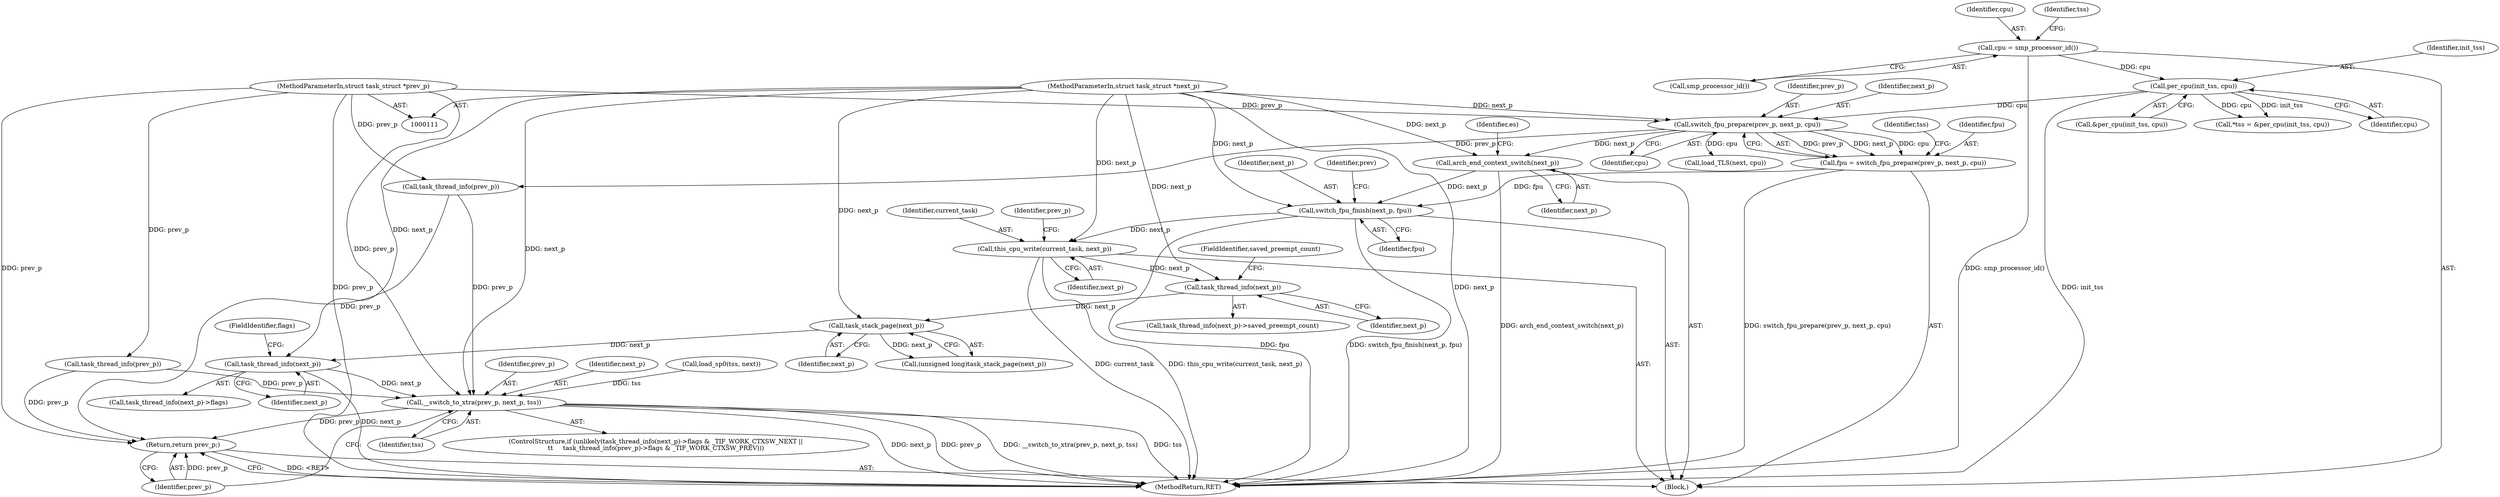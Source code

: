 digraph "0_linux_f647d7c155f069c1a068030255c300663516420e@API" {
"1000321" [label="(Call,task_thread_info(next_p))"];
"1000311" [label="(Call,task_stack_page(next_p))"];
"1000303" [label="(Call,task_thread_info(next_p))"];
"1000290" [label="(Call,this_cpu_write(current_task, next_p))"];
"1000276" [label="(Call,switch_fpu_finish(next_p, fpu))"];
"1000161" [label="(Call,arch_end_context_switch(next_p))"];
"1000145" [label="(Call,switch_fpu_prepare(prev_p, next_p, cpu))"];
"1000112" [label="(MethodParameterIn,struct task_struct *prev_p)"];
"1000113" [label="(MethodParameterIn,struct task_struct *next_p)"];
"1000137" [label="(Call,per_cpu(init_tss, cpu))"];
"1000130" [label="(Call,cpu = smp_processor_id())"];
"1000143" [label="(Call,fpu = switch_fpu_prepare(prev_p, next_p, cpu))"];
"1000331" [label="(Call,__switch_to_xtra(prev_p, next_p, tss))"];
"1000335" [label="(Return,return prev_p;)"];
"1000303" [label="(Call,task_thread_info(next_p))"];
"1000302" [label="(Call,task_thread_info(next_p)->saved_preempt_count)"];
"1000320" [label="(Call,task_thread_info(next_p)->flags)"];
"1000112" [label="(MethodParameterIn,struct task_struct *prev_p)"];
"1000161" [label="(Call,arch_end_context_switch(next_p))"];
"1000277" [label="(Identifier,next_p)"];
"1000143" [label="(Call,fpu = switch_fpu_prepare(prev_p, next_p, cpu))"];
"1000304" [label="(Identifier,next_p)"];
"1000305" [label="(FieldIdentifier,saved_preempt_count)"];
"1000131" [label="(Identifier,cpu)"];
"1000136" [label="(Call,&per_cpu(init_tss, cpu))"];
"1000337" [label="(MethodReturn,RET)"];
"1000150" [label="(Identifier,tss)"];
"1000164" [label="(Identifier,es)"];
"1000276" [label="(Call,switch_fpu_finish(next_p, fpu))"];
"1000278" [label="(Identifier,fpu)"];
"1000291" [label="(Identifier,current_task)"];
"1000336" [label="(Identifier,prev_p)"];
"1000134" [label="(Call,*tss = &per_cpu(init_tss, cpu))"];
"1000281" [label="(Identifier,prev)"];
"1000334" [label="(Identifier,tss)"];
"1000323" [label="(FieldIdentifier,flags)"];
"1000290" [label="(Call,this_cpu_write(current_task, next_p))"];
"1000144" [label="(Identifier,fpu)"];
"1000316" [label="(ControlStructure,if (unlikely(task_thread_info(next_p)->flags & _TIF_WORK_CTXSW_NEXT ||\n\t\t     task_thread_info(prev_p)->flags & _TIF_WORK_CTXSW_PREV)))"];
"1000311" [label="(Call,task_stack_page(next_p))"];
"1000327" [label="(Call,task_thread_info(prev_p))"];
"1000296" [label="(Identifier,prev_p)"];
"1000135" [label="(Identifier,tss)"];
"1000148" [label="(Identifier,cpu)"];
"1000145" [label="(Call,switch_fpu_prepare(prev_p, next_p, cpu))"];
"1000137" [label="(Call,per_cpu(init_tss, cpu))"];
"1000162" [label="(Identifier,next_p)"];
"1000335" [label="(Return,return prev_p;)"];
"1000332" [label="(Identifier,prev_p)"];
"1000322" [label="(Identifier,next_p)"];
"1000158" [label="(Call,load_TLS(next, cpu))"];
"1000138" [label="(Identifier,init_tss)"];
"1000292" [label="(Identifier,next_p)"];
"1000146" [label="(Identifier,prev_p)"];
"1000295" [label="(Call,task_thread_info(prev_p))"];
"1000321" [label="(Call,task_thread_info(next_p))"];
"1000114" [label="(Block,)"];
"1000333" [label="(Identifier,next_p)"];
"1000149" [label="(Call,load_sp0(tss, next))"];
"1000312" [label="(Identifier,next_p)"];
"1000309" [label="(Call,(unsigned long)task_stack_page(next_p))"];
"1000139" [label="(Identifier,cpu)"];
"1000147" [label="(Identifier,next_p)"];
"1000113" [label="(MethodParameterIn,struct task_struct *next_p)"];
"1000130" [label="(Call,cpu = smp_processor_id())"];
"1000132" [label="(Call,smp_processor_id())"];
"1000331" [label="(Call,__switch_to_xtra(prev_p, next_p, tss))"];
"1000321" -> "1000320"  [label="AST: "];
"1000321" -> "1000322"  [label="CFG: "];
"1000322" -> "1000321"  [label="AST: "];
"1000323" -> "1000321"  [label="CFG: "];
"1000321" -> "1000337"  [label="DDG: next_p"];
"1000311" -> "1000321"  [label="DDG: next_p"];
"1000113" -> "1000321"  [label="DDG: next_p"];
"1000321" -> "1000331"  [label="DDG: next_p"];
"1000311" -> "1000309"  [label="AST: "];
"1000311" -> "1000312"  [label="CFG: "];
"1000312" -> "1000311"  [label="AST: "];
"1000309" -> "1000311"  [label="CFG: "];
"1000311" -> "1000309"  [label="DDG: next_p"];
"1000303" -> "1000311"  [label="DDG: next_p"];
"1000113" -> "1000311"  [label="DDG: next_p"];
"1000303" -> "1000302"  [label="AST: "];
"1000303" -> "1000304"  [label="CFG: "];
"1000304" -> "1000303"  [label="AST: "];
"1000305" -> "1000303"  [label="CFG: "];
"1000290" -> "1000303"  [label="DDG: next_p"];
"1000113" -> "1000303"  [label="DDG: next_p"];
"1000290" -> "1000114"  [label="AST: "];
"1000290" -> "1000292"  [label="CFG: "];
"1000291" -> "1000290"  [label="AST: "];
"1000292" -> "1000290"  [label="AST: "];
"1000296" -> "1000290"  [label="CFG: "];
"1000290" -> "1000337"  [label="DDG: current_task"];
"1000290" -> "1000337"  [label="DDG: this_cpu_write(current_task, next_p)"];
"1000276" -> "1000290"  [label="DDG: next_p"];
"1000113" -> "1000290"  [label="DDG: next_p"];
"1000276" -> "1000114"  [label="AST: "];
"1000276" -> "1000278"  [label="CFG: "];
"1000277" -> "1000276"  [label="AST: "];
"1000278" -> "1000276"  [label="AST: "];
"1000281" -> "1000276"  [label="CFG: "];
"1000276" -> "1000337"  [label="DDG: fpu"];
"1000276" -> "1000337"  [label="DDG: switch_fpu_finish(next_p, fpu)"];
"1000161" -> "1000276"  [label="DDG: next_p"];
"1000113" -> "1000276"  [label="DDG: next_p"];
"1000143" -> "1000276"  [label="DDG: fpu"];
"1000161" -> "1000114"  [label="AST: "];
"1000161" -> "1000162"  [label="CFG: "];
"1000162" -> "1000161"  [label="AST: "];
"1000164" -> "1000161"  [label="CFG: "];
"1000161" -> "1000337"  [label="DDG: arch_end_context_switch(next_p)"];
"1000145" -> "1000161"  [label="DDG: next_p"];
"1000113" -> "1000161"  [label="DDG: next_p"];
"1000145" -> "1000143"  [label="AST: "];
"1000145" -> "1000148"  [label="CFG: "];
"1000146" -> "1000145"  [label="AST: "];
"1000147" -> "1000145"  [label="AST: "];
"1000148" -> "1000145"  [label="AST: "];
"1000143" -> "1000145"  [label="CFG: "];
"1000145" -> "1000143"  [label="DDG: prev_p"];
"1000145" -> "1000143"  [label="DDG: next_p"];
"1000145" -> "1000143"  [label="DDG: cpu"];
"1000112" -> "1000145"  [label="DDG: prev_p"];
"1000113" -> "1000145"  [label="DDG: next_p"];
"1000137" -> "1000145"  [label="DDG: cpu"];
"1000145" -> "1000158"  [label="DDG: cpu"];
"1000145" -> "1000295"  [label="DDG: prev_p"];
"1000112" -> "1000111"  [label="AST: "];
"1000112" -> "1000337"  [label="DDG: prev_p"];
"1000112" -> "1000295"  [label="DDG: prev_p"];
"1000112" -> "1000327"  [label="DDG: prev_p"];
"1000112" -> "1000331"  [label="DDG: prev_p"];
"1000112" -> "1000335"  [label="DDG: prev_p"];
"1000113" -> "1000111"  [label="AST: "];
"1000113" -> "1000337"  [label="DDG: next_p"];
"1000113" -> "1000331"  [label="DDG: next_p"];
"1000137" -> "1000136"  [label="AST: "];
"1000137" -> "1000139"  [label="CFG: "];
"1000138" -> "1000137"  [label="AST: "];
"1000139" -> "1000137"  [label="AST: "];
"1000136" -> "1000137"  [label="CFG: "];
"1000137" -> "1000337"  [label="DDG: init_tss"];
"1000137" -> "1000134"  [label="DDG: init_tss"];
"1000137" -> "1000134"  [label="DDG: cpu"];
"1000130" -> "1000137"  [label="DDG: cpu"];
"1000130" -> "1000114"  [label="AST: "];
"1000130" -> "1000132"  [label="CFG: "];
"1000131" -> "1000130"  [label="AST: "];
"1000132" -> "1000130"  [label="AST: "];
"1000135" -> "1000130"  [label="CFG: "];
"1000130" -> "1000337"  [label="DDG: smp_processor_id()"];
"1000143" -> "1000114"  [label="AST: "];
"1000144" -> "1000143"  [label="AST: "];
"1000150" -> "1000143"  [label="CFG: "];
"1000143" -> "1000337"  [label="DDG: switch_fpu_prepare(prev_p, next_p, cpu)"];
"1000331" -> "1000316"  [label="AST: "];
"1000331" -> "1000334"  [label="CFG: "];
"1000332" -> "1000331"  [label="AST: "];
"1000333" -> "1000331"  [label="AST: "];
"1000334" -> "1000331"  [label="AST: "];
"1000336" -> "1000331"  [label="CFG: "];
"1000331" -> "1000337"  [label="DDG: __switch_to_xtra(prev_p, next_p, tss)"];
"1000331" -> "1000337"  [label="DDG: tss"];
"1000331" -> "1000337"  [label="DDG: next_p"];
"1000331" -> "1000337"  [label="DDG: prev_p"];
"1000295" -> "1000331"  [label="DDG: prev_p"];
"1000327" -> "1000331"  [label="DDG: prev_p"];
"1000149" -> "1000331"  [label="DDG: tss"];
"1000331" -> "1000335"  [label="DDG: prev_p"];
"1000335" -> "1000114"  [label="AST: "];
"1000335" -> "1000336"  [label="CFG: "];
"1000336" -> "1000335"  [label="AST: "];
"1000337" -> "1000335"  [label="CFG: "];
"1000335" -> "1000337"  [label="DDG: <RET>"];
"1000336" -> "1000335"  [label="DDG: prev_p"];
"1000295" -> "1000335"  [label="DDG: prev_p"];
"1000327" -> "1000335"  [label="DDG: prev_p"];
}
